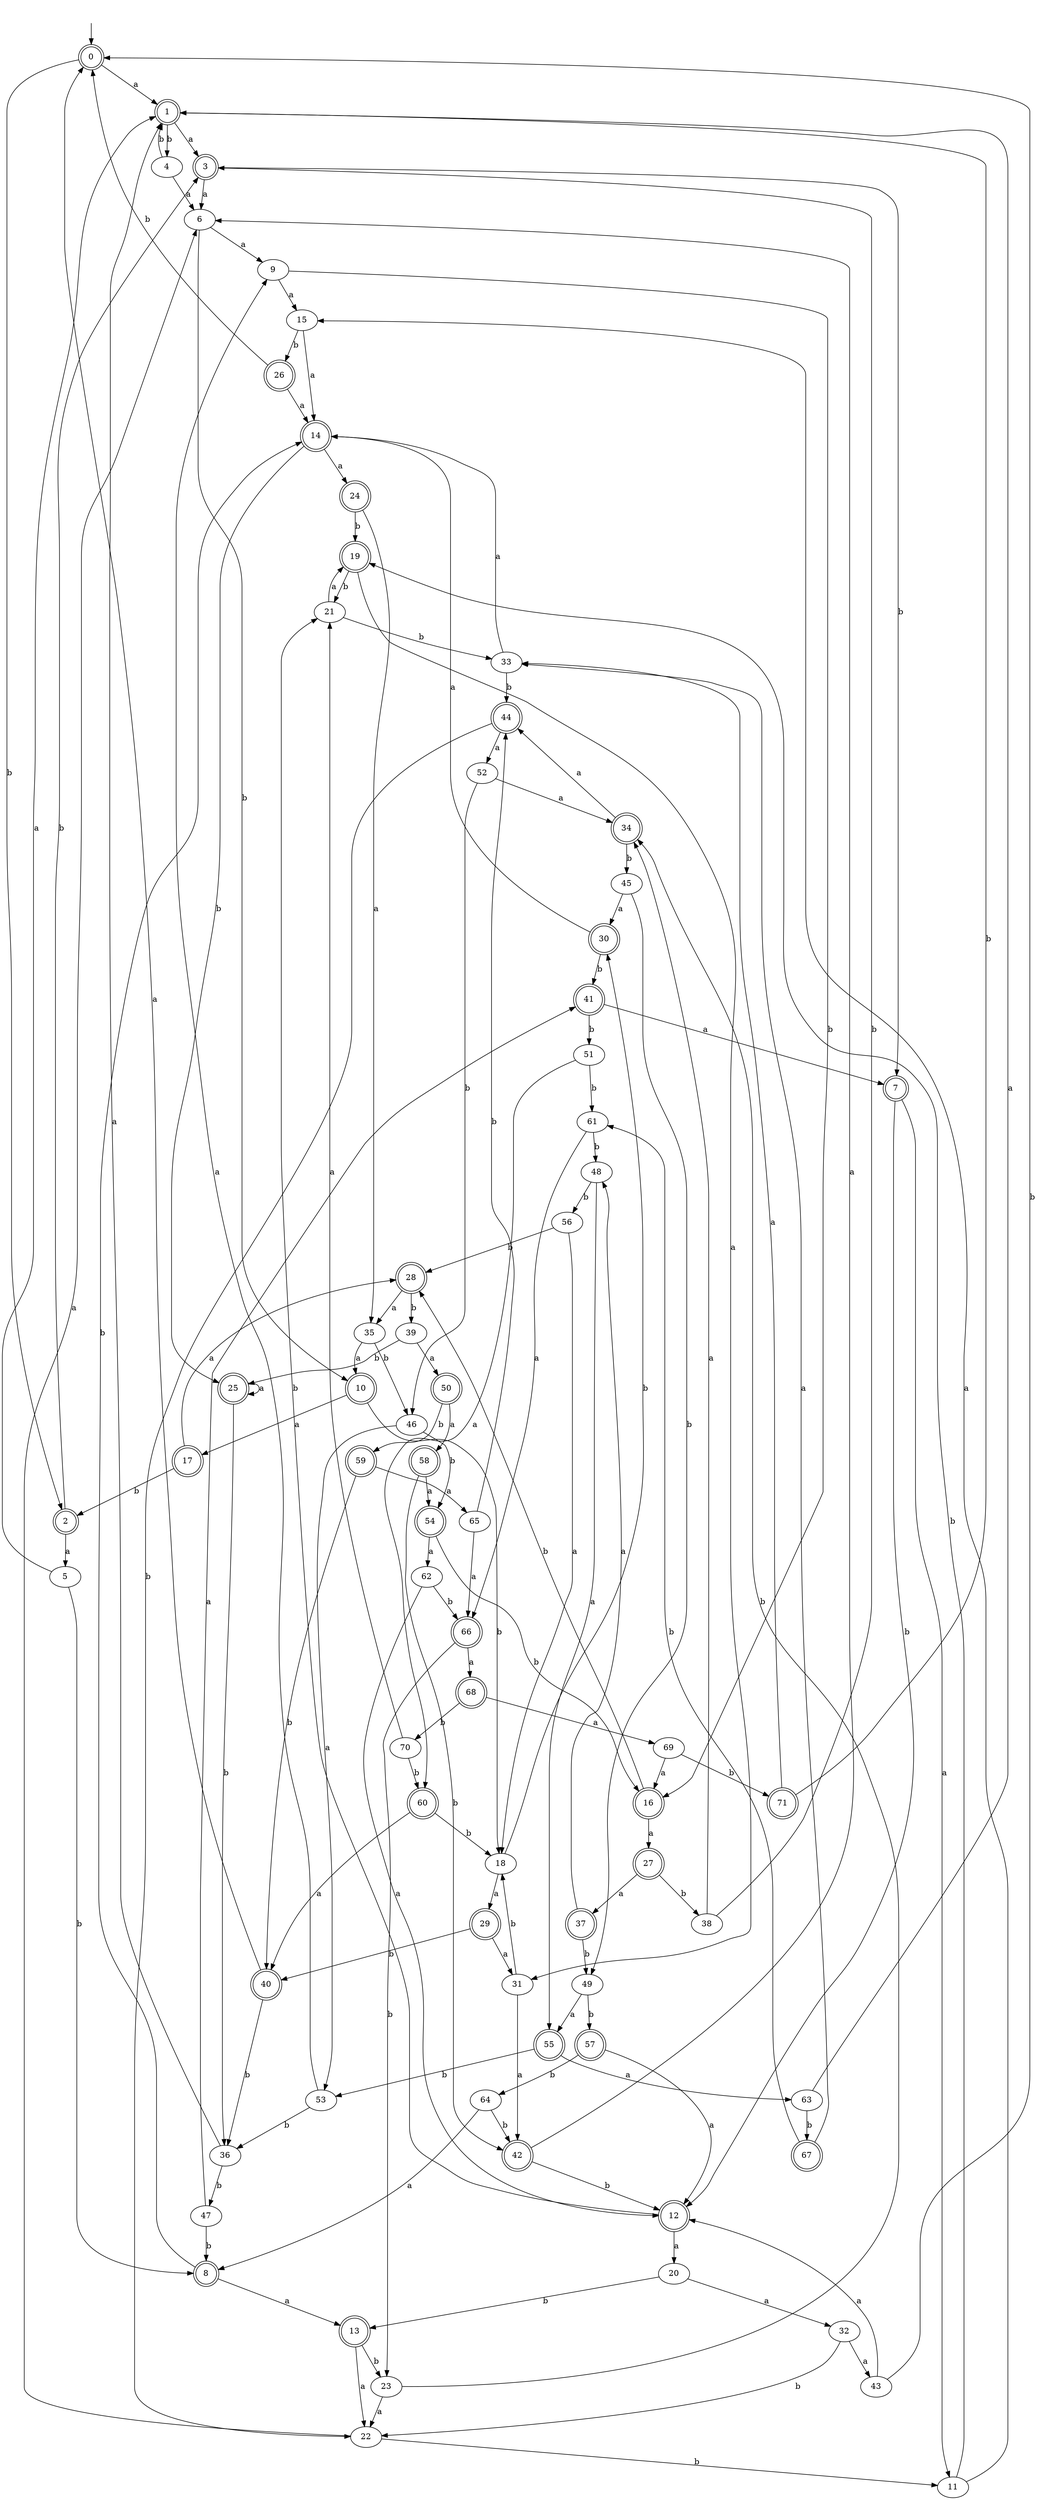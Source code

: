 digraph RandomDFA {
  __start0 [label="", shape=none];
  __start0 -> 0 [label=""];
  0 [shape=circle] [shape=doublecircle]
  0 -> 1 [label="a"]
  0 -> 2 [label="b"]
  1 [shape=doublecircle]
  1 -> 3 [label="a"]
  1 -> 4 [label="b"]
  2 [shape=doublecircle]
  2 -> 5 [label="a"]
  2 -> 3 [label="b"]
  3 [shape=doublecircle]
  3 -> 6 [label="a"]
  3 -> 7 [label="b"]
  4
  4 -> 6 [label="a"]
  4 -> 1 [label="b"]
  5
  5 -> 1 [label="a"]
  5 -> 8 [label="b"]
  6
  6 -> 9 [label="a"]
  6 -> 10 [label="b"]
  7 [shape=doublecircle]
  7 -> 11 [label="a"]
  7 -> 12 [label="b"]
  8 [shape=doublecircle]
  8 -> 13 [label="a"]
  8 -> 14 [label="b"]
  9
  9 -> 15 [label="a"]
  9 -> 16 [label="b"]
  10 [shape=doublecircle]
  10 -> 17 [label="a"]
  10 -> 18 [label="b"]
  11
  11 -> 15 [label="a"]
  11 -> 19 [label="b"]
  12 [shape=doublecircle]
  12 -> 20 [label="a"]
  12 -> 21 [label="b"]
  13 [shape=doublecircle]
  13 -> 22 [label="a"]
  13 -> 23 [label="b"]
  14 [shape=doublecircle]
  14 -> 24 [label="a"]
  14 -> 25 [label="b"]
  15
  15 -> 14 [label="a"]
  15 -> 26 [label="b"]
  16 [shape=doublecircle]
  16 -> 27 [label="a"]
  16 -> 28 [label="b"]
  17 [shape=doublecircle]
  17 -> 28 [label="a"]
  17 -> 2 [label="b"]
  18
  18 -> 29 [label="a"]
  18 -> 30 [label="b"]
  19 [shape=doublecircle]
  19 -> 31 [label="a"]
  19 -> 21 [label="b"]
  20
  20 -> 32 [label="a"]
  20 -> 13 [label="b"]
  21
  21 -> 19 [label="a"]
  21 -> 33 [label="b"]
  22
  22 -> 6 [label="a"]
  22 -> 11 [label="b"]
  23
  23 -> 22 [label="a"]
  23 -> 34 [label="b"]
  24 [shape=doublecircle]
  24 -> 35 [label="a"]
  24 -> 19 [label="b"]
  25 [shape=doublecircle]
  25 -> 25 [label="a"]
  25 -> 36 [label="b"]
  26 [shape=doublecircle]
  26 -> 14 [label="a"]
  26 -> 0 [label="b"]
  27 [shape=doublecircle]
  27 -> 37 [label="a"]
  27 -> 38 [label="b"]
  28 [shape=doublecircle]
  28 -> 35 [label="a"]
  28 -> 39 [label="b"]
  29 [shape=doublecircle]
  29 -> 31 [label="a"]
  29 -> 40 [label="b"]
  30 [shape=doublecircle]
  30 -> 14 [label="a"]
  30 -> 41 [label="b"]
  31
  31 -> 42 [label="a"]
  31 -> 18 [label="b"]
  32
  32 -> 43 [label="a"]
  32 -> 22 [label="b"]
  33
  33 -> 14 [label="a"]
  33 -> 44 [label="b"]
  34 [shape=doublecircle]
  34 -> 44 [label="a"]
  34 -> 45 [label="b"]
  35
  35 -> 10 [label="a"]
  35 -> 46 [label="b"]
  36
  36 -> 1 [label="a"]
  36 -> 47 [label="b"]
  37 [shape=doublecircle]
  37 -> 48 [label="a"]
  37 -> 49 [label="b"]
  38
  38 -> 34 [label="a"]
  38 -> 3 [label="b"]
  39
  39 -> 50 [label="a"]
  39 -> 25 [label="b"]
  40 [shape=doublecircle]
  40 -> 0 [label="a"]
  40 -> 36 [label="b"]
  41 [shape=doublecircle]
  41 -> 7 [label="a"]
  41 -> 51 [label="b"]
  42 [shape=doublecircle]
  42 -> 6 [label="a"]
  42 -> 12 [label="b"]
  43
  43 -> 12 [label="a"]
  43 -> 0 [label="b"]
  44 [shape=doublecircle]
  44 -> 52 [label="a"]
  44 -> 22 [label="b"]
  45
  45 -> 30 [label="a"]
  45 -> 49 [label="b"]
  46
  46 -> 53 [label="a"]
  46 -> 54 [label="b"]
  47
  47 -> 41 [label="a"]
  47 -> 8 [label="b"]
  48
  48 -> 55 [label="a"]
  48 -> 56 [label="b"]
  49
  49 -> 55 [label="a"]
  49 -> 57 [label="b"]
  50 [shape=doublecircle]
  50 -> 58 [label="a"]
  50 -> 59 [label="b"]
  51
  51 -> 60 [label="a"]
  51 -> 61 [label="b"]
  52
  52 -> 34 [label="a"]
  52 -> 46 [label="b"]
  53
  53 -> 9 [label="a"]
  53 -> 36 [label="b"]
  54 [shape=doublecircle]
  54 -> 62 [label="a"]
  54 -> 16 [label="b"]
  55 [shape=doublecircle]
  55 -> 63 [label="a"]
  55 -> 53 [label="b"]
  56
  56 -> 18 [label="a"]
  56 -> 28 [label="b"]
  57 [shape=doublecircle]
  57 -> 12 [label="a"]
  57 -> 64 [label="b"]
  58 [shape=doublecircle]
  58 -> 54 [label="a"]
  58 -> 42 [label="b"]
  59 [shape=doublecircle]
  59 -> 65 [label="a"]
  59 -> 40 [label="b"]
  60 [shape=doublecircle]
  60 -> 40 [label="a"]
  60 -> 18 [label="b"]
  61
  61 -> 66 [label="a"]
  61 -> 48 [label="b"]
  62
  62 -> 12 [label="a"]
  62 -> 66 [label="b"]
  63
  63 -> 1 [label="a"]
  63 -> 67 [label="b"]
  64
  64 -> 8 [label="a"]
  64 -> 42 [label="b"]
  65
  65 -> 66 [label="a"]
  65 -> 44 [label="b"]
  66 [shape=doublecircle]
  66 -> 68 [label="a"]
  66 -> 23 [label="b"]
  67 [shape=doublecircle]
  67 -> 33 [label="a"]
  67 -> 61 [label="b"]
  68 [shape=doublecircle]
  68 -> 69 [label="a"]
  68 -> 70 [label="b"]
  69
  69 -> 16 [label="a"]
  69 -> 71 [label="b"]
  70
  70 -> 21 [label="a"]
  70 -> 60 [label="b"]
  71 [shape=doublecircle]
  71 -> 33 [label="a"]
  71 -> 1 [label="b"]
}
